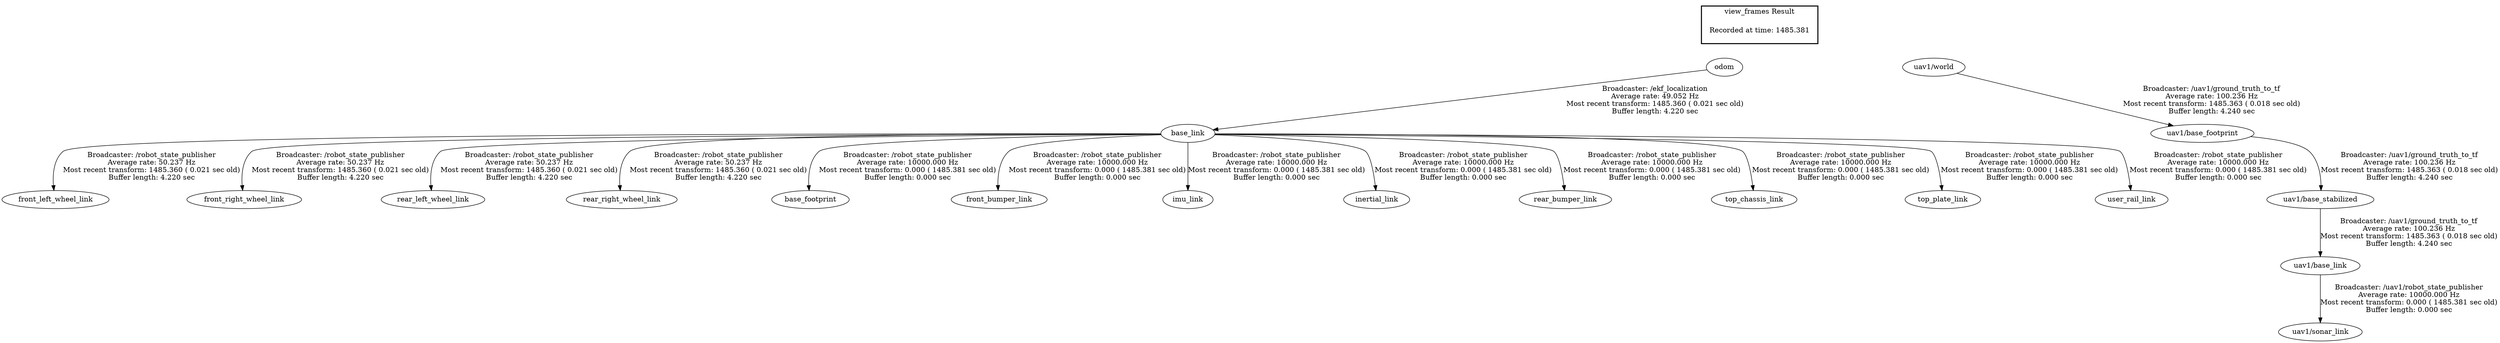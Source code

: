 digraph G {
"base_link" -> "front_left_wheel_link"[label="Broadcaster: /robot_state_publisher\nAverage rate: 50.237 Hz\nMost recent transform: 1485.360 ( 0.021 sec old)\nBuffer length: 4.220 sec\n"];
"odom" -> "base_link"[label="Broadcaster: /ekf_localization\nAverage rate: 49.052 Hz\nMost recent transform: 1485.360 ( 0.021 sec old)\nBuffer length: 4.220 sec\n"];
"base_link" -> "front_right_wheel_link"[label="Broadcaster: /robot_state_publisher\nAverage rate: 50.237 Hz\nMost recent transform: 1485.360 ( 0.021 sec old)\nBuffer length: 4.220 sec\n"];
"base_link" -> "rear_left_wheel_link"[label="Broadcaster: /robot_state_publisher\nAverage rate: 50.237 Hz\nMost recent transform: 1485.360 ( 0.021 sec old)\nBuffer length: 4.220 sec\n"];
"base_link" -> "rear_right_wheel_link"[label="Broadcaster: /robot_state_publisher\nAverage rate: 50.237 Hz\nMost recent transform: 1485.360 ( 0.021 sec old)\nBuffer length: 4.220 sec\n"];
"base_link" -> "base_footprint"[label="Broadcaster: /robot_state_publisher\nAverage rate: 10000.000 Hz\nMost recent transform: 0.000 ( 1485.381 sec old)\nBuffer length: 0.000 sec\n"];
"base_link" -> "front_bumper_link"[label="Broadcaster: /robot_state_publisher\nAverage rate: 10000.000 Hz\nMost recent transform: 0.000 ( 1485.381 sec old)\nBuffer length: 0.000 sec\n"];
"base_link" -> "imu_link"[label="Broadcaster: /robot_state_publisher\nAverage rate: 10000.000 Hz\nMost recent transform: 0.000 ( 1485.381 sec old)\nBuffer length: 0.000 sec\n"];
"base_link" -> "inertial_link"[label="Broadcaster: /robot_state_publisher\nAverage rate: 10000.000 Hz\nMost recent transform: 0.000 ( 1485.381 sec old)\nBuffer length: 0.000 sec\n"];
"base_link" -> "rear_bumper_link"[label="Broadcaster: /robot_state_publisher\nAverage rate: 10000.000 Hz\nMost recent transform: 0.000 ( 1485.381 sec old)\nBuffer length: 0.000 sec\n"];
"base_link" -> "top_chassis_link"[label="Broadcaster: /robot_state_publisher\nAverage rate: 10000.000 Hz\nMost recent transform: 0.000 ( 1485.381 sec old)\nBuffer length: 0.000 sec\n"];
"base_link" -> "top_plate_link"[label="Broadcaster: /robot_state_publisher\nAverage rate: 10000.000 Hz\nMost recent transform: 0.000 ( 1485.381 sec old)\nBuffer length: 0.000 sec\n"];
"base_link" -> "user_rail_link"[label="Broadcaster: /robot_state_publisher\nAverage rate: 10000.000 Hz\nMost recent transform: 0.000 ( 1485.381 sec old)\nBuffer length: 0.000 sec\n"];
"uav1/base_link" -> "uav1/sonar_link"[label="Broadcaster: /uav1/robot_state_publisher\nAverage rate: 10000.000 Hz\nMost recent transform: 0.000 ( 1485.381 sec old)\nBuffer length: 0.000 sec\n"];
"uav1/base_stabilized" -> "uav1/base_link"[label="Broadcaster: /uav1/ground_truth_to_tf\nAverage rate: 100.236 Hz\nMost recent transform: 1485.363 ( 0.018 sec old)\nBuffer length: 4.240 sec\n"];
"uav1/world" -> "uav1/base_footprint"[label="Broadcaster: /uav1/ground_truth_to_tf\nAverage rate: 100.236 Hz\nMost recent transform: 1485.363 ( 0.018 sec old)\nBuffer length: 4.240 sec\n"];
"uav1/base_footprint" -> "uav1/base_stabilized"[label="Broadcaster: /uav1/ground_truth_to_tf\nAverage rate: 100.236 Hz\nMost recent transform: 1485.363 ( 0.018 sec old)\nBuffer length: 4.240 sec\n"];
edge [style=invis];
 subgraph cluster_legend { style=bold; color=black; label ="view_frames Result";
"Recorded at time: 1485.381"[ shape=plaintext ] ;
 }->"odom";
edge [style=invis];
 subgraph cluster_legend { style=bold; color=black; label ="view_frames Result";
"Recorded at time: 1485.381"[ shape=plaintext ] ;
 }->"uav1/world";
}